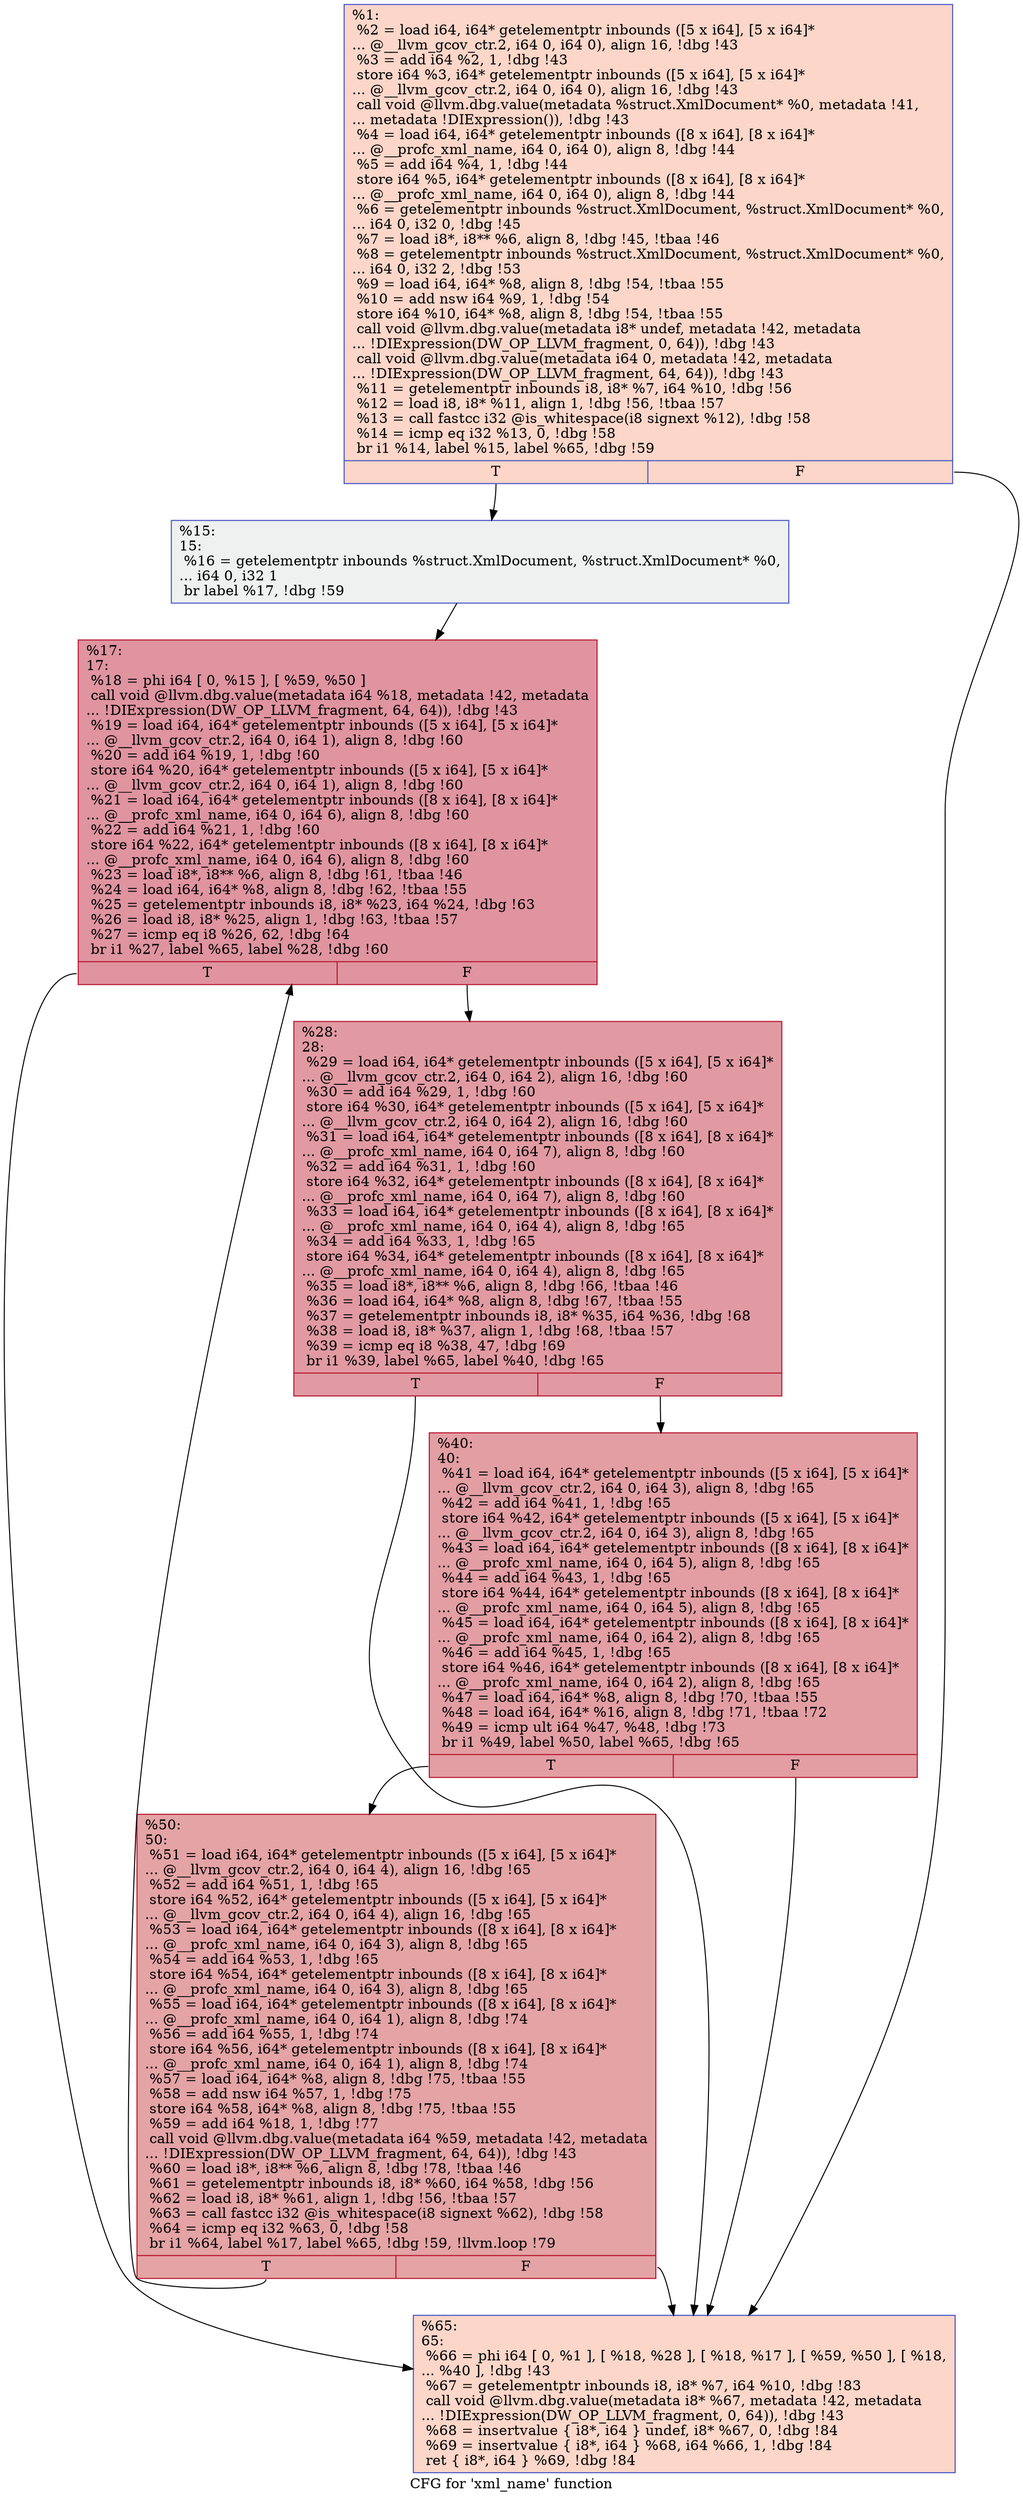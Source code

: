 digraph "CFG for 'xml_name' function" {
	label="CFG for 'xml_name' function";

	Node0x557070fe03d0 [shape=record,color="#3d50c3ff", style=filled, fillcolor="#f6a38570",label="{%1:\l  %2 = load i64, i64* getelementptr inbounds ([5 x i64], [5 x i64]*\l... @__llvm_gcov_ctr.2, i64 0, i64 0), align 16, !dbg !43\l  %3 = add i64 %2, 1, !dbg !43\l  store i64 %3, i64* getelementptr inbounds ([5 x i64], [5 x i64]*\l... @__llvm_gcov_ctr.2, i64 0, i64 0), align 16, !dbg !43\l  call void @llvm.dbg.value(metadata %struct.XmlDocument* %0, metadata !41,\l... metadata !DIExpression()), !dbg !43\l  %4 = load i64, i64* getelementptr inbounds ([8 x i64], [8 x i64]*\l... @__profc_xml_name, i64 0, i64 0), align 8, !dbg !44\l  %5 = add i64 %4, 1, !dbg !44\l  store i64 %5, i64* getelementptr inbounds ([8 x i64], [8 x i64]*\l... @__profc_xml_name, i64 0, i64 0), align 8, !dbg !44\l  %6 = getelementptr inbounds %struct.XmlDocument, %struct.XmlDocument* %0,\l... i64 0, i32 0, !dbg !45\l  %7 = load i8*, i8** %6, align 8, !dbg !45, !tbaa !46\l  %8 = getelementptr inbounds %struct.XmlDocument, %struct.XmlDocument* %0,\l... i64 0, i32 2, !dbg !53\l  %9 = load i64, i64* %8, align 8, !dbg !54, !tbaa !55\l  %10 = add nsw i64 %9, 1, !dbg !54\l  store i64 %10, i64* %8, align 8, !dbg !54, !tbaa !55\l  call void @llvm.dbg.value(metadata i8* undef, metadata !42, metadata\l... !DIExpression(DW_OP_LLVM_fragment, 0, 64)), !dbg !43\l  call void @llvm.dbg.value(metadata i64 0, metadata !42, metadata\l... !DIExpression(DW_OP_LLVM_fragment, 64, 64)), !dbg !43\l  %11 = getelementptr inbounds i8, i8* %7, i64 %10, !dbg !56\l  %12 = load i8, i8* %11, align 1, !dbg !56, !tbaa !57\l  %13 = call fastcc i32 @is_whitespace(i8 signext %12), !dbg !58\l  %14 = icmp eq i32 %13, 0, !dbg !58\l  br i1 %14, label %15, label %65, !dbg !59\l|{<s0>T|<s1>F}}"];
	Node0x557070fe03d0:s0 -> Node0x557070fe0490;
	Node0x557070fe03d0:s1 -> Node0x557070fe0620;
	Node0x557070fe0490 [shape=record,color="#3d50c3ff", style=filled, fillcolor="#dbdcde70",label="{%15:\l15:                                               \l  %16 = getelementptr inbounds %struct.XmlDocument, %struct.XmlDocument* %0,\l... i64 0, i32 1\l  br label %17, !dbg !59\l}"];
	Node0x557070fe0490 -> Node0x557070fe04e0;
	Node0x557070fe04e0 [shape=record,color="#b70d28ff", style=filled, fillcolor="#b70d2870",label="{%17:\l17:                                               \l  %18 = phi i64 [ 0, %15 ], [ %59, %50 ]\l  call void @llvm.dbg.value(metadata i64 %18, metadata !42, metadata\l... !DIExpression(DW_OP_LLVM_fragment, 64, 64)), !dbg !43\l  %19 = load i64, i64* getelementptr inbounds ([5 x i64], [5 x i64]*\l... @__llvm_gcov_ctr.2, i64 0, i64 1), align 8, !dbg !60\l  %20 = add i64 %19, 1, !dbg !60\l  store i64 %20, i64* getelementptr inbounds ([5 x i64], [5 x i64]*\l... @__llvm_gcov_ctr.2, i64 0, i64 1), align 8, !dbg !60\l  %21 = load i64, i64* getelementptr inbounds ([8 x i64], [8 x i64]*\l... @__profc_xml_name, i64 0, i64 6), align 8, !dbg !60\l  %22 = add i64 %21, 1, !dbg !60\l  store i64 %22, i64* getelementptr inbounds ([8 x i64], [8 x i64]*\l... @__profc_xml_name, i64 0, i64 6), align 8, !dbg !60\l  %23 = load i8*, i8** %6, align 8, !dbg !61, !tbaa !46\l  %24 = load i64, i64* %8, align 8, !dbg !62, !tbaa !55\l  %25 = getelementptr inbounds i8, i8* %23, i64 %24, !dbg !63\l  %26 = load i8, i8* %25, align 1, !dbg !63, !tbaa !57\l  %27 = icmp eq i8 %26, 62, !dbg !64\l  br i1 %27, label %65, label %28, !dbg !60\l|{<s0>T|<s1>F}}"];
	Node0x557070fe04e0:s0 -> Node0x557070fe0620;
	Node0x557070fe04e0:s1 -> Node0x557070fe0530;
	Node0x557070fe0530 [shape=record,color="#b70d28ff", style=filled, fillcolor="#bb1b2c70",label="{%28:\l28:                                               \l  %29 = load i64, i64* getelementptr inbounds ([5 x i64], [5 x i64]*\l... @__llvm_gcov_ctr.2, i64 0, i64 2), align 16, !dbg !60\l  %30 = add i64 %29, 1, !dbg !60\l  store i64 %30, i64* getelementptr inbounds ([5 x i64], [5 x i64]*\l... @__llvm_gcov_ctr.2, i64 0, i64 2), align 16, !dbg !60\l  %31 = load i64, i64* getelementptr inbounds ([8 x i64], [8 x i64]*\l... @__profc_xml_name, i64 0, i64 7), align 8, !dbg !60\l  %32 = add i64 %31, 1, !dbg !60\l  store i64 %32, i64* getelementptr inbounds ([8 x i64], [8 x i64]*\l... @__profc_xml_name, i64 0, i64 7), align 8, !dbg !60\l  %33 = load i64, i64* getelementptr inbounds ([8 x i64], [8 x i64]*\l... @__profc_xml_name, i64 0, i64 4), align 8, !dbg !65\l  %34 = add i64 %33, 1, !dbg !65\l  store i64 %34, i64* getelementptr inbounds ([8 x i64], [8 x i64]*\l... @__profc_xml_name, i64 0, i64 4), align 8, !dbg !65\l  %35 = load i8*, i8** %6, align 8, !dbg !66, !tbaa !46\l  %36 = load i64, i64* %8, align 8, !dbg !67, !tbaa !55\l  %37 = getelementptr inbounds i8, i8* %35, i64 %36, !dbg !68\l  %38 = load i8, i8* %37, align 1, !dbg !68, !tbaa !57\l  %39 = icmp eq i8 %38, 47, !dbg !69\l  br i1 %39, label %65, label %40, !dbg !65\l|{<s0>T|<s1>F}}"];
	Node0x557070fe0530:s0 -> Node0x557070fe0620;
	Node0x557070fe0530:s1 -> Node0x557070fe0580;
	Node0x557070fe0580 [shape=record,color="#b70d28ff", style=filled, fillcolor="#be242e70",label="{%40:\l40:                                               \l  %41 = load i64, i64* getelementptr inbounds ([5 x i64], [5 x i64]*\l... @__llvm_gcov_ctr.2, i64 0, i64 3), align 8, !dbg !65\l  %42 = add i64 %41, 1, !dbg !65\l  store i64 %42, i64* getelementptr inbounds ([5 x i64], [5 x i64]*\l... @__llvm_gcov_ctr.2, i64 0, i64 3), align 8, !dbg !65\l  %43 = load i64, i64* getelementptr inbounds ([8 x i64], [8 x i64]*\l... @__profc_xml_name, i64 0, i64 5), align 8, !dbg !65\l  %44 = add i64 %43, 1, !dbg !65\l  store i64 %44, i64* getelementptr inbounds ([8 x i64], [8 x i64]*\l... @__profc_xml_name, i64 0, i64 5), align 8, !dbg !65\l  %45 = load i64, i64* getelementptr inbounds ([8 x i64], [8 x i64]*\l... @__profc_xml_name, i64 0, i64 2), align 8, !dbg !65\l  %46 = add i64 %45, 1, !dbg !65\l  store i64 %46, i64* getelementptr inbounds ([8 x i64], [8 x i64]*\l... @__profc_xml_name, i64 0, i64 2), align 8, !dbg !65\l  %47 = load i64, i64* %8, align 8, !dbg !70, !tbaa !55\l  %48 = load i64, i64* %16, align 8, !dbg !71, !tbaa !72\l  %49 = icmp ult i64 %47, %48, !dbg !73\l  br i1 %49, label %50, label %65, !dbg !65\l|{<s0>T|<s1>F}}"];
	Node0x557070fe0580:s0 -> Node0x557070fe05d0;
	Node0x557070fe0580:s1 -> Node0x557070fe0620;
	Node0x557070fe05d0 [shape=record,color="#b70d28ff", style=filled, fillcolor="#c32e3170",label="{%50:\l50:                                               \l  %51 = load i64, i64* getelementptr inbounds ([5 x i64], [5 x i64]*\l... @__llvm_gcov_ctr.2, i64 0, i64 4), align 16, !dbg !65\l  %52 = add i64 %51, 1, !dbg !65\l  store i64 %52, i64* getelementptr inbounds ([5 x i64], [5 x i64]*\l... @__llvm_gcov_ctr.2, i64 0, i64 4), align 16, !dbg !65\l  %53 = load i64, i64* getelementptr inbounds ([8 x i64], [8 x i64]*\l... @__profc_xml_name, i64 0, i64 3), align 8, !dbg !65\l  %54 = add i64 %53, 1, !dbg !65\l  store i64 %54, i64* getelementptr inbounds ([8 x i64], [8 x i64]*\l... @__profc_xml_name, i64 0, i64 3), align 8, !dbg !65\l  %55 = load i64, i64* getelementptr inbounds ([8 x i64], [8 x i64]*\l... @__profc_xml_name, i64 0, i64 1), align 8, !dbg !74\l  %56 = add i64 %55, 1, !dbg !74\l  store i64 %56, i64* getelementptr inbounds ([8 x i64], [8 x i64]*\l... @__profc_xml_name, i64 0, i64 1), align 8, !dbg !74\l  %57 = load i64, i64* %8, align 8, !dbg !75, !tbaa !55\l  %58 = add nsw i64 %57, 1, !dbg !75\l  store i64 %58, i64* %8, align 8, !dbg !75, !tbaa !55\l  %59 = add i64 %18, 1, !dbg !77\l  call void @llvm.dbg.value(metadata i64 %59, metadata !42, metadata\l... !DIExpression(DW_OP_LLVM_fragment, 64, 64)), !dbg !43\l  %60 = load i8*, i8** %6, align 8, !dbg !78, !tbaa !46\l  %61 = getelementptr inbounds i8, i8* %60, i64 %58, !dbg !56\l  %62 = load i8, i8* %61, align 1, !dbg !56, !tbaa !57\l  %63 = call fastcc i32 @is_whitespace(i8 signext %62), !dbg !58\l  %64 = icmp eq i32 %63, 0, !dbg !58\l  br i1 %64, label %17, label %65, !dbg !59, !llvm.loop !79\l|{<s0>T|<s1>F}}"];
	Node0x557070fe05d0:s0 -> Node0x557070fe04e0;
	Node0x557070fe05d0:s1 -> Node0x557070fe0620;
	Node0x557070fe0620 [shape=record,color="#3d50c3ff", style=filled, fillcolor="#f6a38570",label="{%65:\l65:                                               \l  %66 = phi i64 [ 0, %1 ], [ %18, %28 ], [ %18, %17 ], [ %59, %50 ], [ %18,\l... %40 ], !dbg !43\l  %67 = getelementptr inbounds i8, i8* %7, i64 %10, !dbg !83\l  call void @llvm.dbg.value(metadata i8* %67, metadata !42, metadata\l... !DIExpression(DW_OP_LLVM_fragment, 0, 64)), !dbg !43\l  %68 = insertvalue \{ i8*, i64 \} undef, i8* %67, 0, !dbg !84\l  %69 = insertvalue \{ i8*, i64 \} %68, i64 %66, 1, !dbg !84\l  ret \{ i8*, i64 \} %69, !dbg !84\l}"];
}
